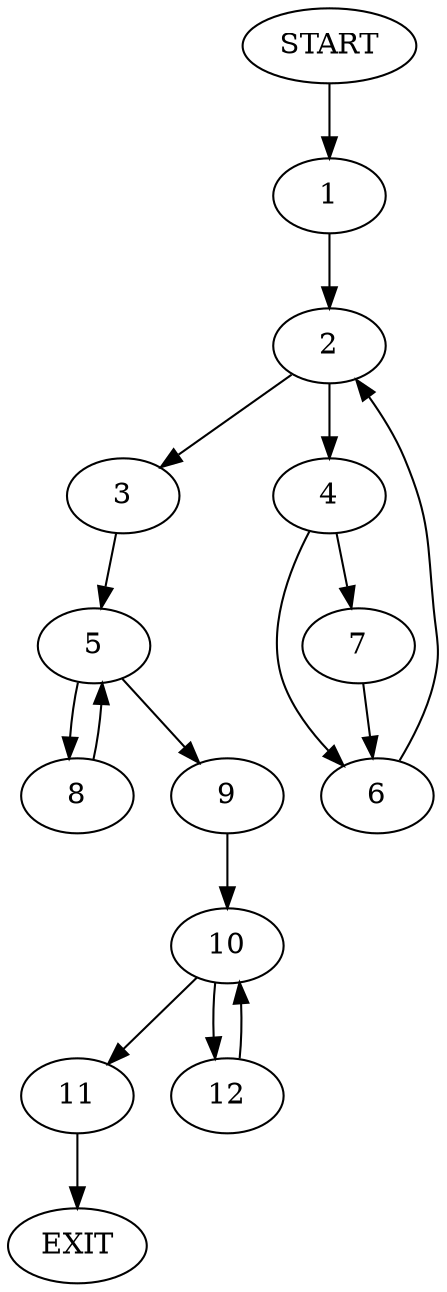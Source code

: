 digraph {
0 [label="START"]
13 [label="EXIT"]
0 -> 1
1 -> 2
2 -> 3
2 -> 4
3 -> 5
4 -> 6
4 -> 7
6 -> 2
7 -> 6
5 -> 8
5 -> 9
8 -> 5
9 -> 10
10 -> 11
10 -> 12
12 -> 10
11 -> 13
}
